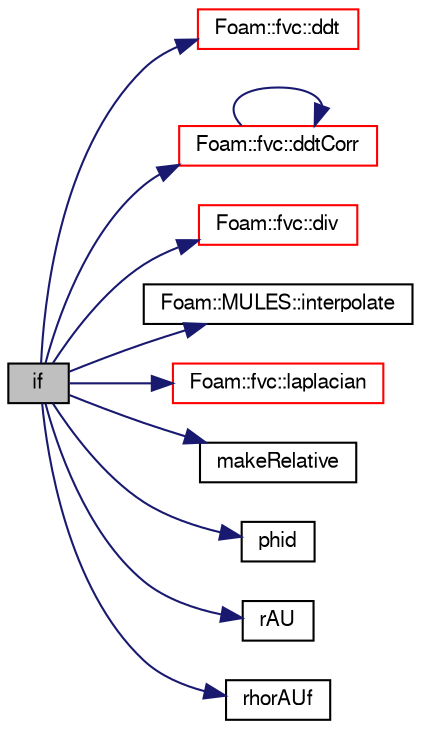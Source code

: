 digraph "if"
{
  bgcolor="transparent";
  edge [fontname="FreeSans",fontsize="10",labelfontname="FreeSans",labelfontsize="10"];
  node [fontname="FreeSans",fontsize="10",shape=record];
  rankdir="LR";
  Node13 [label="if",height=0.2,width=0.4,color="black", fillcolor="grey75", style="filled", fontcolor="black"];
  Node13 -> Node14 [color="midnightblue",fontsize="10",style="solid",fontname="FreeSans"];
  Node14 [label="Foam::fvc::ddt",height=0.2,width=0.4,color="red",URL="$a21134.html#a5dc871206ab86042756c8ccfdc5797ad"];
  Node13 -> Node316 [color="midnightblue",fontsize="10",style="solid",fontname="FreeSans"];
  Node316 [label="Foam::fvc::ddtCorr",height=0.2,width=0.4,color="red",URL="$a21134.html#a62752eff998bc6e471deab75616e34d5"];
  Node316 -> Node316 [color="midnightblue",fontsize="10",style="solid",fontname="FreeSans"];
  Node13 -> Node76 [color="midnightblue",fontsize="10",style="solid",fontname="FreeSans"];
  Node76 [label="Foam::fvc::div",height=0.2,width=0.4,color="red",URL="$a21134.html#a585533948ad80abfe589d920c641f251"];
  Node13 -> Node317 [color="midnightblue",fontsize="10",style="solid",fontname="FreeSans"];
  Node317 [label="Foam::MULES::interpolate",height=0.2,width=0.4,color="black",URL="$a21136.html#a4d62f21551985d814104861e7c1d9b4f"];
  Node13 -> Node318 [color="midnightblue",fontsize="10",style="solid",fontname="FreeSans"];
  Node318 [label="Foam::fvc::laplacian",height=0.2,width=0.4,color="red",URL="$a21134.html#ac75bff389d0405149b204b0d7ac214cd"];
  Node13 -> Node320 [color="midnightblue",fontsize="10",style="solid",fontname="FreeSans"];
  Node320 [label="makeRelative",height=0.2,width=0.4,color="black",URL="$a38027.html#af72b4a6de11283a46e084ea8d9678d82"];
  Node13 -> Node321 [color="midnightblue",fontsize="10",style="solid",fontname="FreeSans"];
  Node321 [label="phid",height=0.2,width=0.4,color="black",URL="$a38066.html#a40a9059ca5c5ed87f4fa45be290ce0e1"];
  Node13 -> Node322 [color="midnightblue",fontsize="10",style="solid",fontname="FreeSans"];
  Node322 [label="rAU",height=0.2,width=0.4,color="black",URL="$a38027.html#a4ae3ff6f0732a8a206a641d7ff2d9f7d"];
  Node13 -> Node323 [color="midnightblue",fontsize="10",style="solid",fontname="FreeSans"];
  Node323 [label="rhorAUf",height=0.2,width=0.4,color="black",URL="$a38027.html#afd8c4e61a2e39cb5143264971d9c72b8"];
}
